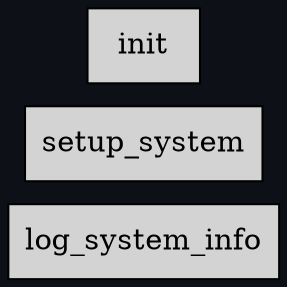 digraph "" {
	"compound"="true";
	"splines"="spline";
	"rankdir"="LR";
	"bgcolor"="#0d1117";
	"fontname"="Helvetica";
	"nodesep"="0.15";
	edge ["penwidth"="2"];
	node ["shape"="box", "style"="filled"];
	"node_System(0)" ["label"="log_system_info", "tooltip"="bevy_diagnostic::system_information_diagnostics_plugin::internal::log_system_info"]
	"node_System(1)" ["label"="setup_system", "tooltip"="bevy_diagnostic::frame_time_diagnostics_plugin::FrameTimeDiagnosticsPlugin::setup_system"]
	"node_System(2)" ["label"="init", "tooltip"="hello_bevy::init"]
}
